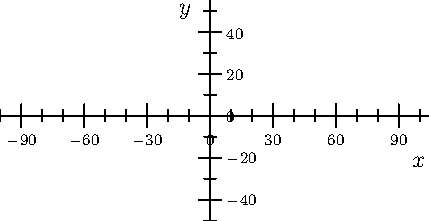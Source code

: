 size(8cm,0);
import graph;

xlimits( -100, 100);
ylimits( -50, 50);
yaxis( "$y$" , Ticks(Label(currentpen+fontsize(8),align=E)));
xaxis( "$x$", Ticks(Label(currentpen+fontsize(8))));
